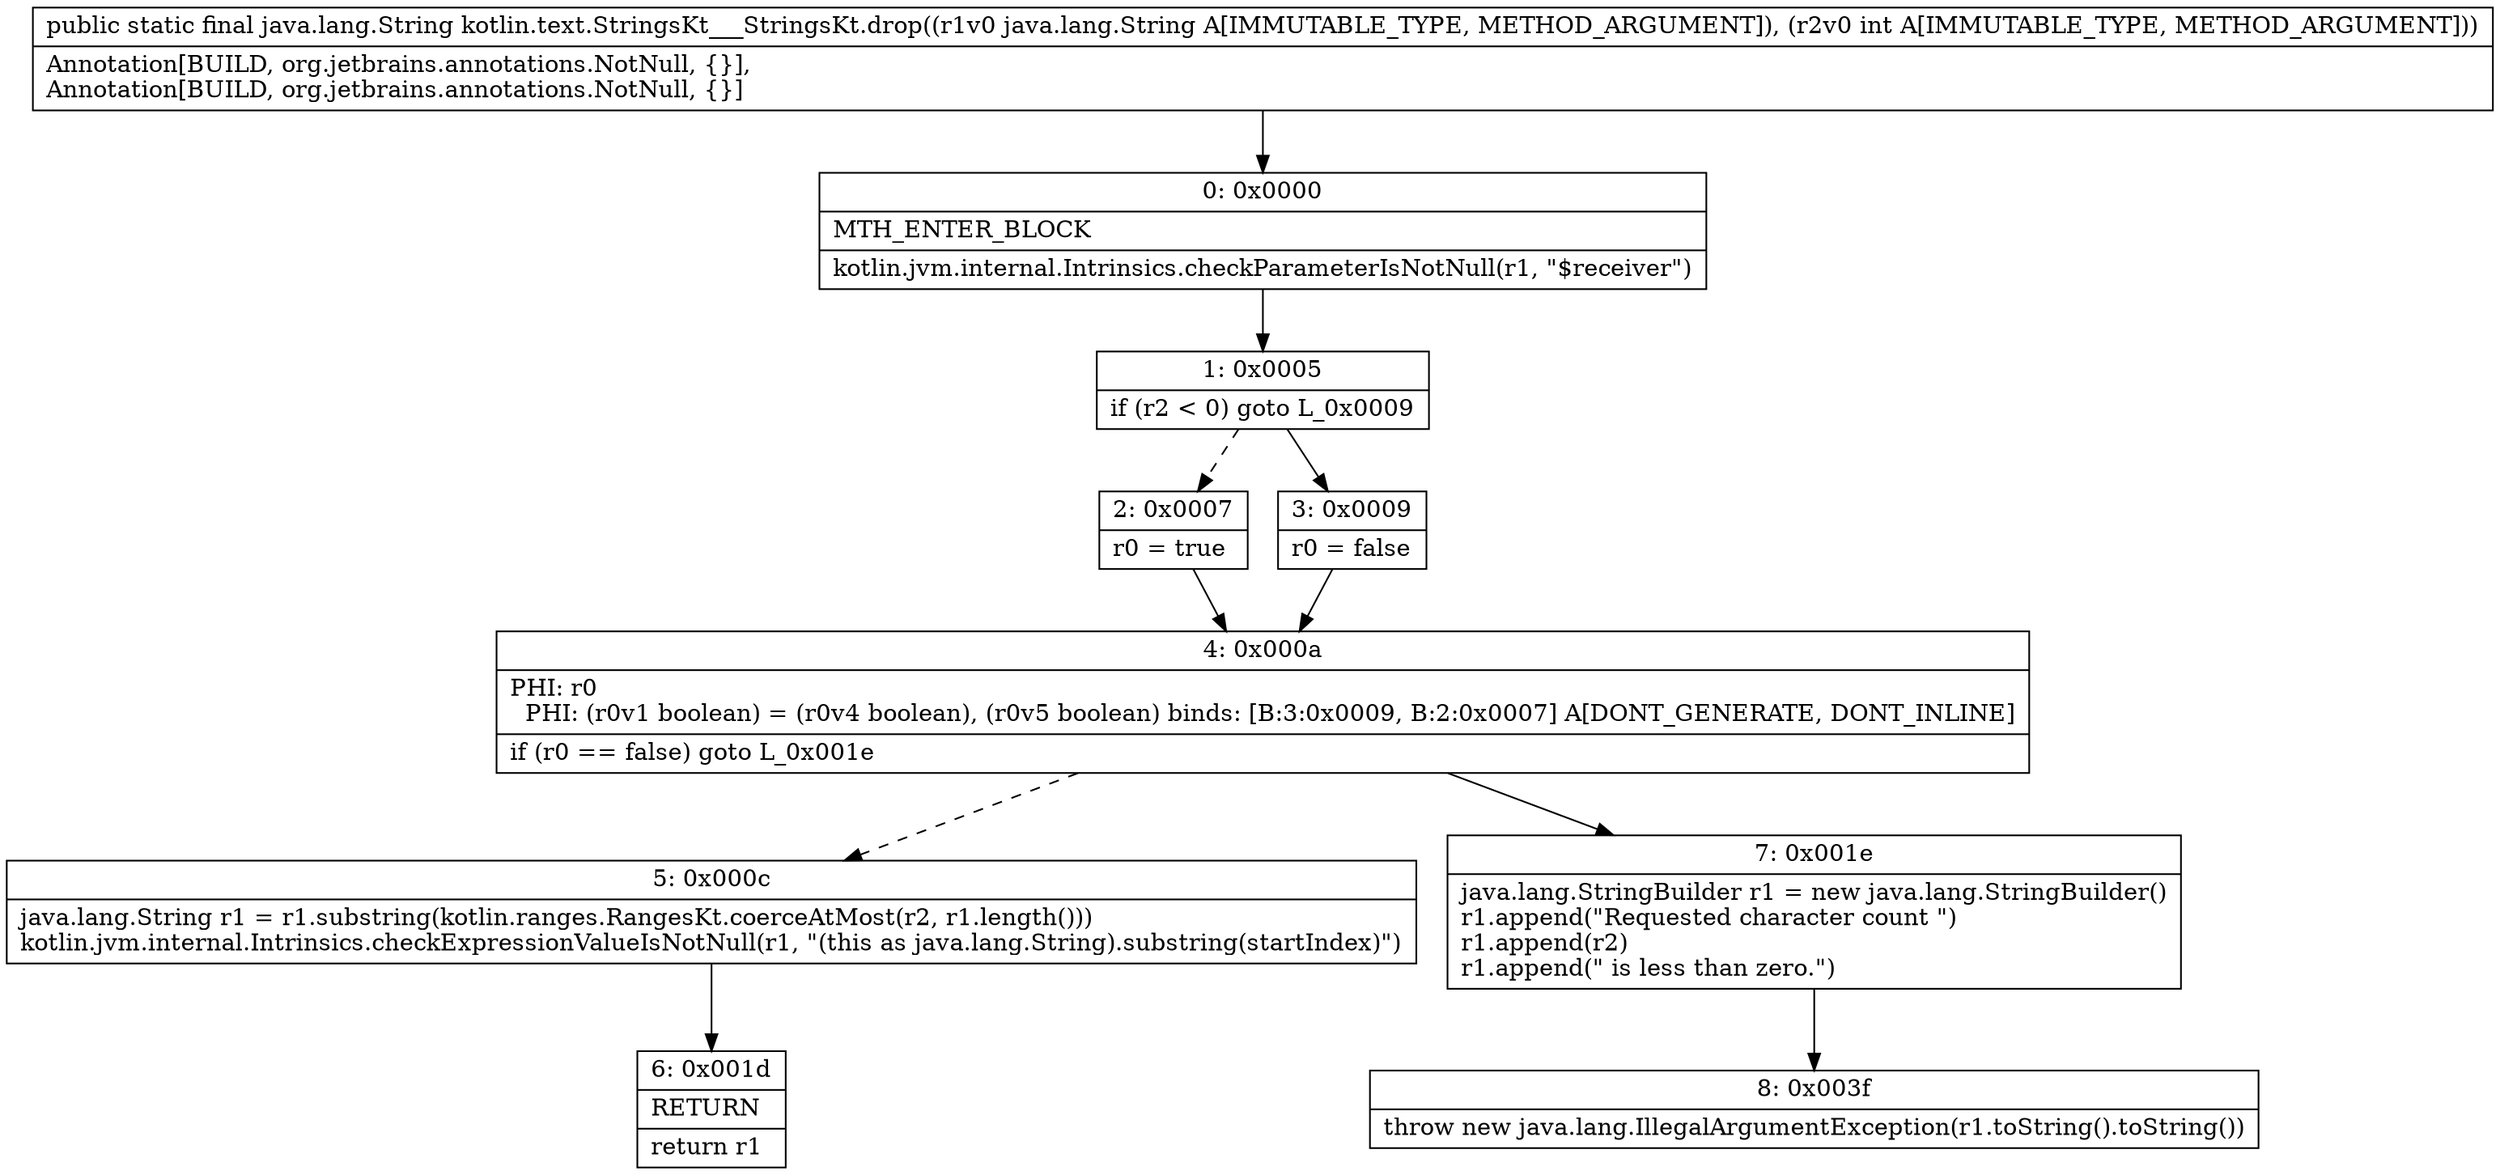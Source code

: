 digraph "CFG forkotlin.text.StringsKt___StringsKt.drop(Ljava\/lang\/String;I)Ljava\/lang\/String;" {
Node_0 [shape=record,label="{0\:\ 0x0000|MTH_ENTER_BLOCK\l|kotlin.jvm.internal.Intrinsics.checkParameterIsNotNull(r1, \"$receiver\")\l}"];
Node_1 [shape=record,label="{1\:\ 0x0005|if (r2 \< 0) goto L_0x0009\l}"];
Node_2 [shape=record,label="{2\:\ 0x0007|r0 = true\l}"];
Node_3 [shape=record,label="{3\:\ 0x0009|r0 = false\l}"];
Node_4 [shape=record,label="{4\:\ 0x000a|PHI: r0 \l  PHI: (r0v1 boolean) = (r0v4 boolean), (r0v5 boolean) binds: [B:3:0x0009, B:2:0x0007] A[DONT_GENERATE, DONT_INLINE]\l|if (r0 == false) goto L_0x001e\l}"];
Node_5 [shape=record,label="{5\:\ 0x000c|java.lang.String r1 = r1.substring(kotlin.ranges.RangesKt.coerceAtMost(r2, r1.length()))\lkotlin.jvm.internal.Intrinsics.checkExpressionValueIsNotNull(r1, \"(this as java.lang.String).substring(startIndex)\")\l}"];
Node_6 [shape=record,label="{6\:\ 0x001d|RETURN\l|return r1\l}"];
Node_7 [shape=record,label="{7\:\ 0x001e|java.lang.StringBuilder r1 = new java.lang.StringBuilder()\lr1.append(\"Requested character count \")\lr1.append(r2)\lr1.append(\" is less than zero.\")\l}"];
Node_8 [shape=record,label="{8\:\ 0x003f|throw new java.lang.IllegalArgumentException(r1.toString().toString())\l}"];
MethodNode[shape=record,label="{public static final java.lang.String kotlin.text.StringsKt___StringsKt.drop((r1v0 java.lang.String A[IMMUTABLE_TYPE, METHOD_ARGUMENT]), (r2v0 int A[IMMUTABLE_TYPE, METHOD_ARGUMENT]))  | Annotation[BUILD, org.jetbrains.annotations.NotNull, \{\}], \lAnnotation[BUILD, org.jetbrains.annotations.NotNull, \{\}]\l}"];
MethodNode -> Node_0;
Node_0 -> Node_1;
Node_1 -> Node_2[style=dashed];
Node_1 -> Node_3;
Node_2 -> Node_4;
Node_3 -> Node_4;
Node_4 -> Node_5[style=dashed];
Node_4 -> Node_7;
Node_5 -> Node_6;
Node_7 -> Node_8;
}

